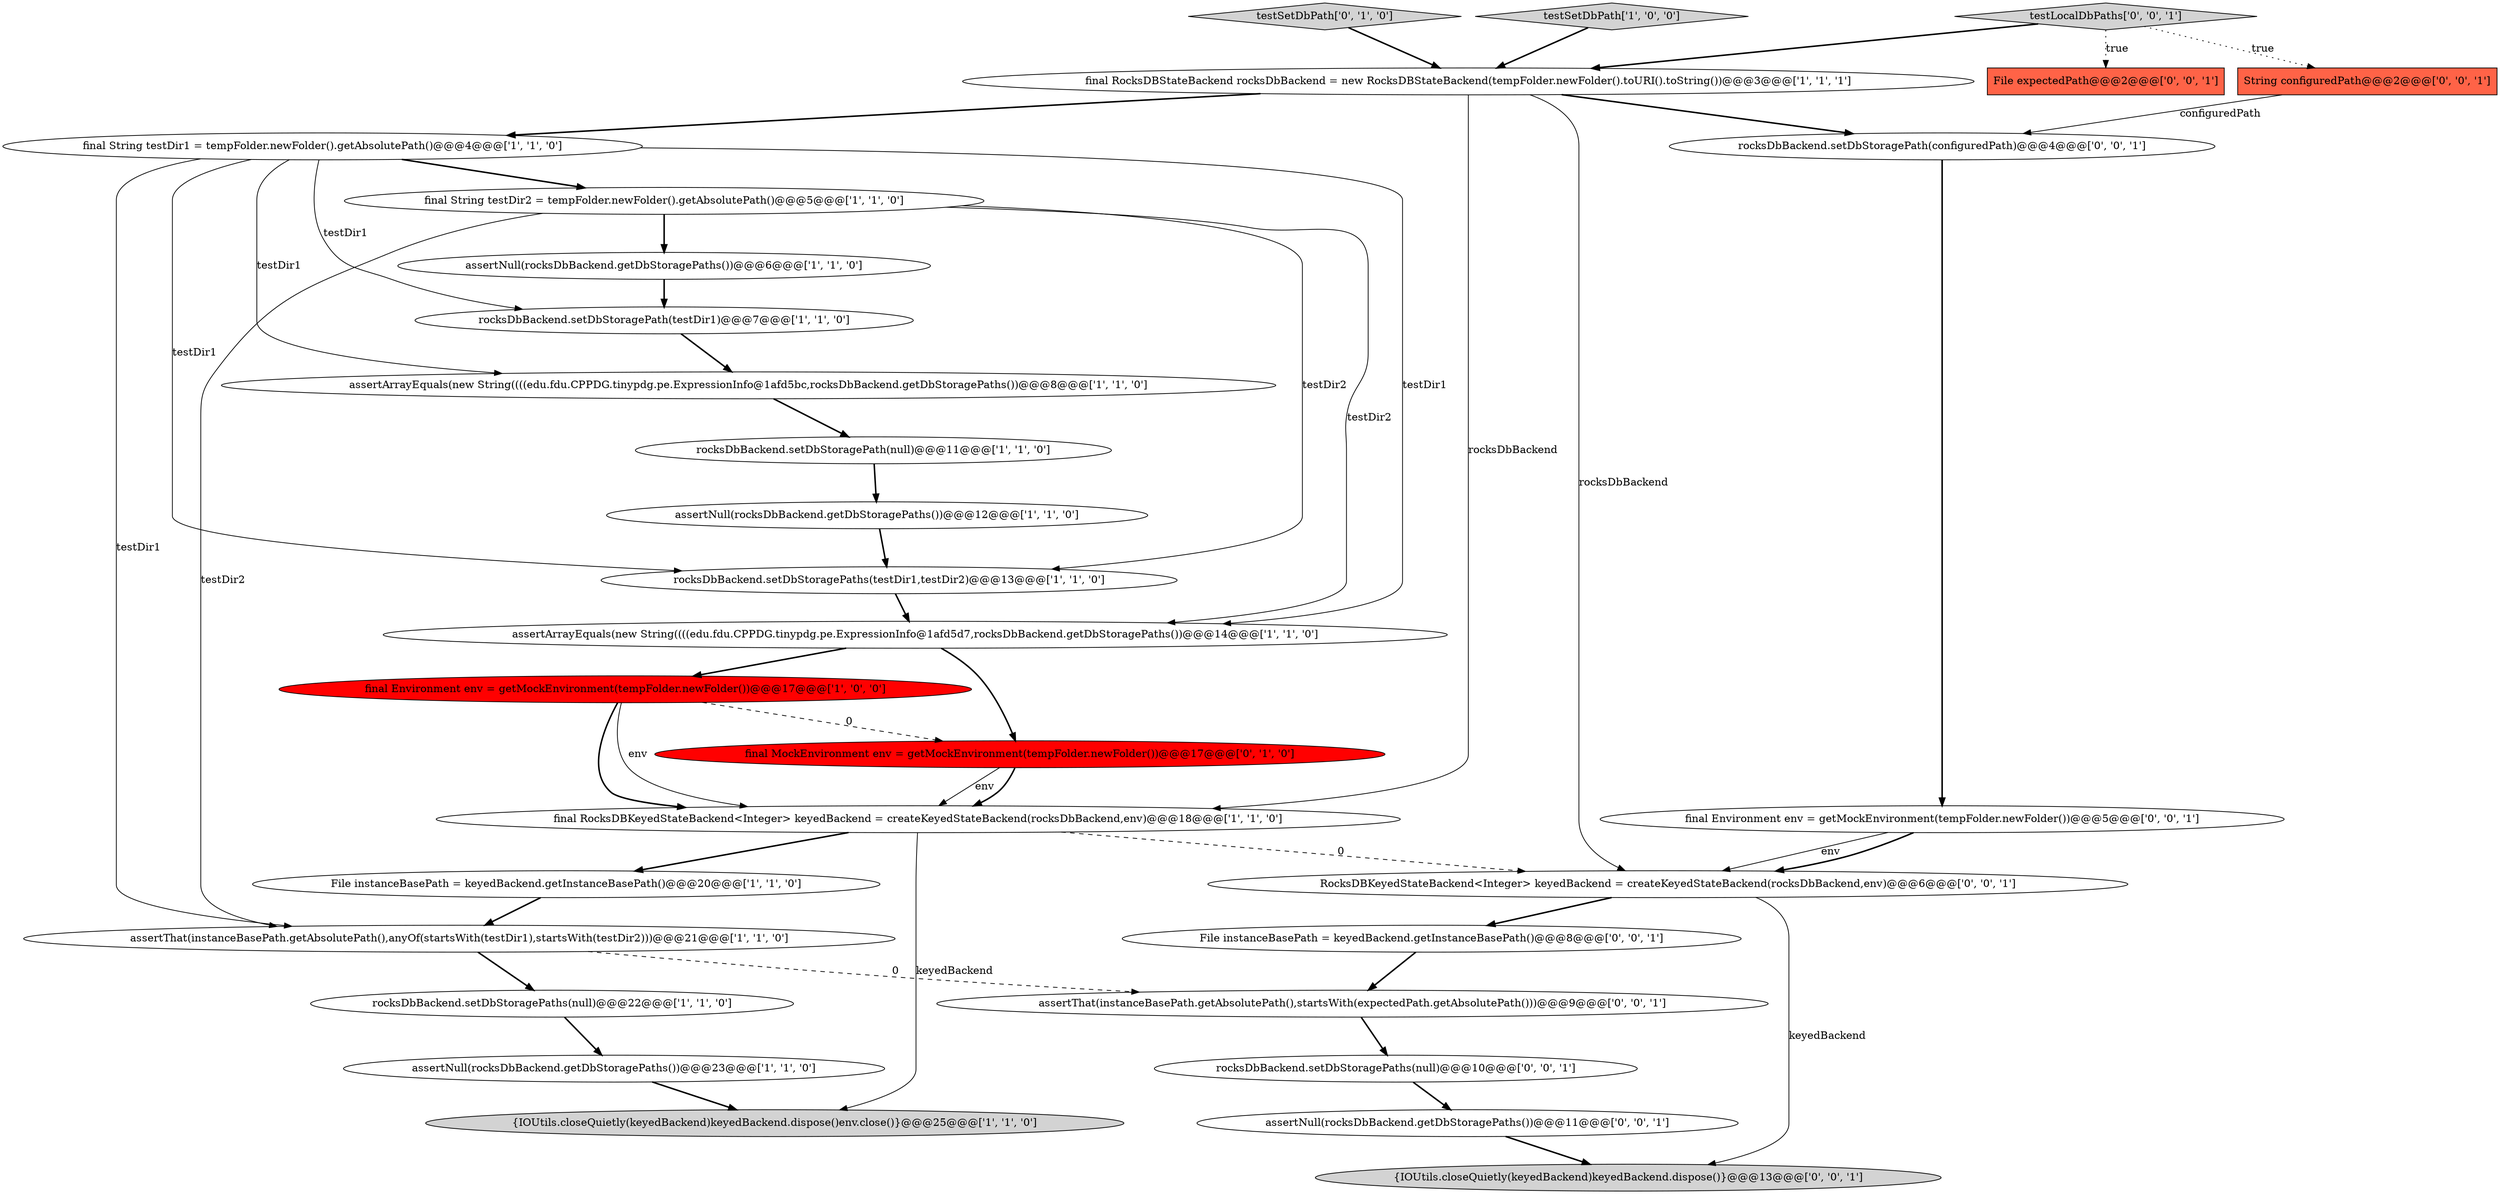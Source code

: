 digraph {
12 [style = filled, label = "assertNull(rocksDbBackend.getDbStoragePaths())@@@12@@@['1', '1', '0']", fillcolor = white, shape = ellipse image = "AAA0AAABBB1BBB"];
17 [style = filled, label = "assertNull(rocksDbBackend.getDbStoragePaths())@@@23@@@['1', '1', '0']", fillcolor = white, shape = ellipse image = "AAA0AAABBB1BBB"];
28 [style = filled, label = "assertThat(instanceBasePath.getAbsolutePath(),startsWith(expectedPath.getAbsolutePath()))@@@9@@@['0', '0', '1']", fillcolor = white, shape = ellipse image = "AAA0AAABBB3BBB"];
7 [style = filled, label = "assertNull(rocksDbBackend.getDbStoragePaths())@@@6@@@['1', '1', '0']", fillcolor = white, shape = ellipse image = "AAA0AAABBB1BBB"];
21 [style = filled, label = "RocksDBKeyedStateBackend<Integer> keyedBackend = createKeyedStateBackend(rocksDbBackend,env)@@@6@@@['0', '0', '1']", fillcolor = white, shape = ellipse image = "AAA0AAABBB3BBB"];
25 [style = filled, label = "File expectedPath@@@2@@@['0', '0', '1']", fillcolor = tomato, shape = box image = "AAA0AAABBB3BBB"];
24 [style = filled, label = "File instanceBasePath = keyedBackend.getInstanceBasePath()@@@8@@@['0', '0', '1']", fillcolor = white, shape = ellipse image = "AAA0AAABBB3BBB"];
5 [style = filled, label = "assertThat(instanceBasePath.getAbsolutePath(),anyOf(startsWith(testDir1),startsWith(testDir2)))@@@21@@@['1', '1', '0']", fillcolor = white, shape = ellipse image = "AAA0AAABBB1BBB"];
2 [style = filled, label = "{IOUtils.closeQuietly(keyedBackend)keyedBackend.dispose()env.close()}@@@25@@@['1', '1', '0']", fillcolor = lightgray, shape = ellipse image = "AAA0AAABBB1BBB"];
14 [style = filled, label = "final String testDir2 = tempFolder.newFolder().getAbsolutePath()@@@5@@@['1', '1', '0']", fillcolor = white, shape = ellipse image = "AAA0AAABBB1BBB"];
3 [style = filled, label = "final RocksDBKeyedStateBackend<Integer> keyedBackend = createKeyedStateBackend(rocksDbBackend,env)@@@18@@@['1', '1', '0']", fillcolor = white, shape = ellipse image = "AAA0AAABBB1BBB"];
0 [style = filled, label = "rocksDbBackend.setDbStoragePath(testDir1)@@@7@@@['1', '1', '0']", fillcolor = white, shape = ellipse image = "AAA0AAABBB1BBB"];
1 [style = filled, label = "assertArrayEquals(new String((((edu.fdu.CPPDG.tinypdg.pe.ExpressionInfo@1afd5d7,rocksDbBackend.getDbStoragePaths())@@@14@@@['1', '1', '0']", fillcolor = white, shape = ellipse image = "AAA0AAABBB1BBB"];
27 [style = filled, label = "String configuredPath@@@2@@@['0', '0', '1']", fillcolor = tomato, shape = box image = "AAA0AAABBB3BBB"];
11 [style = filled, label = "testSetDbPath['1', '0', '0']", fillcolor = lightgray, shape = diamond image = "AAA0AAABBB1BBB"];
10 [style = filled, label = "rocksDbBackend.setDbStoragePath(null)@@@11@@@['1', '1', '0']", fillcolor = white, shape = ellipse image = "AAA0AAABBB1BBB"];
8 [style = filled, label = "assertArrayEquals(new String((((edu.fdu.CPPDG.tinypdg.pe.ExpressionInfo@1afd5bc,rocksDbBackend.getDbStoragePaths())@@@8@@@['1', '1', '0']", fillcolor = white, shape = ellipse image = "AAA0AAABBB1BBB"];
30 [style = filled, label = "assertNull(rocksDbBackend.getDbStoragePaths())@@@11@@@['0', '0', '1']", fillcolor = white, shape = ellipse image = "AAA0AAABBB3BBB"];
13 [style = filled, label = "final RocksDBStateBackend rocksDbBackend = new RocksDBStateBackend(tempFolder.newFolder().toURI().toString())@@@3@@@['1', '1', '1']", fillcolor = white, shape = ellipse image = "AAA0AAABBB1BBB"];
16 [style = filled, label = "rocksDbBackend.setDbStoragePaths(null)@@@22@@@['1', '1', '0']", fillcolor = white, shape = ellipse image = "AAA0AAABBB1BBB"];
18 [style = filled, label = "testSetDbPath['0', '1', '0']", fillcolor = lightgray, shape = diamond image = "AAA0AAABBB2BBB"];
6 [style = filled, label = "File instanceBasePath = keyedBackend.getInstanceBasePath()@@@20@@@['1', '1', '0']", fillcolor = white, shape = ellipse image = "AAA0AAABBB1BBB"];
26 [style = filled, label = "testLocalDbPaths['0', '0', '1']", fillcolor = lightgray, shape = diamond image = "AAA0AAABBB3BBB"];
4 [style = filled, label = "final Environment env = getMockEnvironment(tempFolder.newFolder())@@@17@@@['1', '0', '0']", fillcolor = red, shape = ellipse image = "AAA1AAABBB1BBB"];
9 [style = filled, label = "rocksDbBackend.setDbStoragePaths(testDir1,testDir2)@@@13@@@['1', '1', '0']", fillcolor = white, shape = ellipse image = "AAA0AAABBB1BBB"];
15 [style = filled, label = "final String testDir1 = tempFolder.newFolder().getAbsolutePath()@@@4@@@['1', '1', '0']", fillcolor = white, shape = ellipse image = "AAA0AAABBB1BBB"];
29 [style = filled, label = "rocksDbBackend.setDbStoragePaths(null)@@@10@@@['0', '0', '1']", fillcolor = white, shape = ellipse image = "AAA0AAABBB3BBB"];
22 [style = filled, label = "{IOUtils.closeQuietly(keyedBackend)keyedBackend.dispose()}@@@13@@@['0', '0', '1']", fillcolor = lightgray, shape = ellipse image = "AAA0AAABBB3BBB"];
20 [style = filled, label = "rocksDbBackend.setDbStoragePath(configuredPath)@@@4@@@['0', '0', '1']", fillcolor = white, shape = ellipse image = "AAA0AAABBB3BBB"];
19 [style = filled, label = "final MockEnvironment env = getMockEnvironment(tempFolder.newFolder())@@@17@@@['0', '1', '0']", fillcolor = red, shape = ellipse image = "AAA1AAABBB2BBB"];
23 [style = filled, label = "final Environment env = getMockEnvironment(tempFolder.newFolder())@@@5@@@['0', '0', '1']", fillcolor = white, shape = ellipse image = "AAA0AAABBB3BBB"];
15->5 [style = solid, label="testDir1"];
28->29 [style = bold, label=""];
24->28 [style = bold, label=""];
8->10 [style = bold, label=""];
4->3 [style = bold, label=""];
1->4 [style = bold, label=""];
30->22 [style = bold, label=""];
15->8 [style = solid, label="testDir1"];
14->9 [style = solid, label="testDir2"];
15->14 [style = bold, label=""];
29->30 [style = bold, label=""];
19->3 [style = solid, label="env"];
3->21 [style = dashed, label="0"];
26->25 [style = dotted, label="true"];
15->9 [style = solid, label="testDir1"];
26->27 [style = dotted, label="true"];
15->0 [style = solid, label="testDir1"];
3->6 [style = bold, label=""];
4->3 [style = solid, label="env"];
7->0 [style = bold, label=""];
21->24 [style = bold, label=""];
23->21 [style = solid, label="env"];
16->17 [style = bold, label=""];
12->9 [style = bold, label=""];
14->5 [style = solid, label="testDir2"];
13->21 [style = solid, label="rocksDbBackend"];
13->3 [style = solid, label="rocksDbBackend"];
26->13 [style = bold, label=""];
15->1 [style = solid, label="testDir1"];
14->7 [style = bold, label=""];
27->20 [style = solid, label="configuredPath"];
5->16 [style = bold, label=""];
6->5 [style = bold, label=""];
21->22 [style = solid, label="keyedBackend"];
5->28 [style = dashed, label="0"];
20->23 [style = bold, label=""];
17->2 [style = bold, label=""];
23->21 [style = bold, label=""];
3->2 [style = solid, label="keyedBackend"];
10->12 [style = bold, label=""];
11->13 [style = bold, label=""];
0->8 [style = bold, label=""];
18->13 [style = bold, label=""];
14->1 [style = solid, label="testDir2"];
4->19 [style = dashed, label="0"];
13->15 [style = bold, label=""];
9->1 [style = bold, label=""];
1->19 [style = bold, label=""];
19->3 [style = bold, label=""];
13->20 [style = bold, label=""];
}
